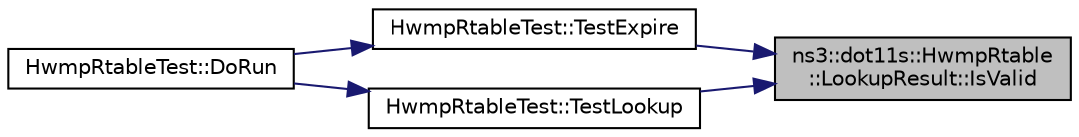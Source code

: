 digraph "ns3::dot11s::HwmpRtable::LookupResult::IsValid"
{
 // LATEX_PDF_SIZE
  edge [fontname="Helvetica",fontsize="10",labelfontname="Helvetica",labelfontsize="10"];
  node [fontname="Helvetica",fontsize="10",shape=record];
  rankdir="RL";
  Node1 [label="ns3::dot11s::HwmpRtable\l::LookupResult::IsValid",height=0.2,width=0.4,color="black", fillcolor="grey75", style="filled", fontcolor="black",tooltip=" "];
  Node1 -> Node2 [dir="back",color="midnightblue",fontsize="10",style="solid",fontname="Helvetica"];
  Node2 [label="HwmpRtableTest::TestExpire",height=0.2,width=0.4,color="black", fillcolor="white", style="filled",URL="$class_hwmp_rtable_test.html#af873b495a35015eeb489b1ddd56cadfc",tooltip="Test add path and try to lookup after entry has expired."];
  Node2 -> Node3 [dir="back",color="midnightblue",fontsize="10",style="solid",fontname="Helvetica"];
  Node3 [label="HwmpRtableTest::DoRun",height=0.2,width=0.4,color="black", fillcolor="white", style="filled",URL="$class_hwmp_rtable_test.html#aeba47e3dbdade2299df5fb28e4cc7f49",tooltip="Implementation to actually run this TestCase."];
  Node1 -> Node4 [dir="back",color="midnightblue",fontsize="10",style="solid",fontname="Helvetica"];
  Node4 [label="HwmpRtableTest::TestLookup",height=0.2,width=0.4,color="black", fillcolor="white", style="filled",URL="$class_hwmp_rtable_test.html#a448f1f9bce7965fe1ae4d541f4fe8f18",tooltip="Test Add apth and lookup path;."];
  Node4 -> Node3 [dir="back",color="midnightblue",fontsize="10",style="solid",fontname="Helvetica"];
}
